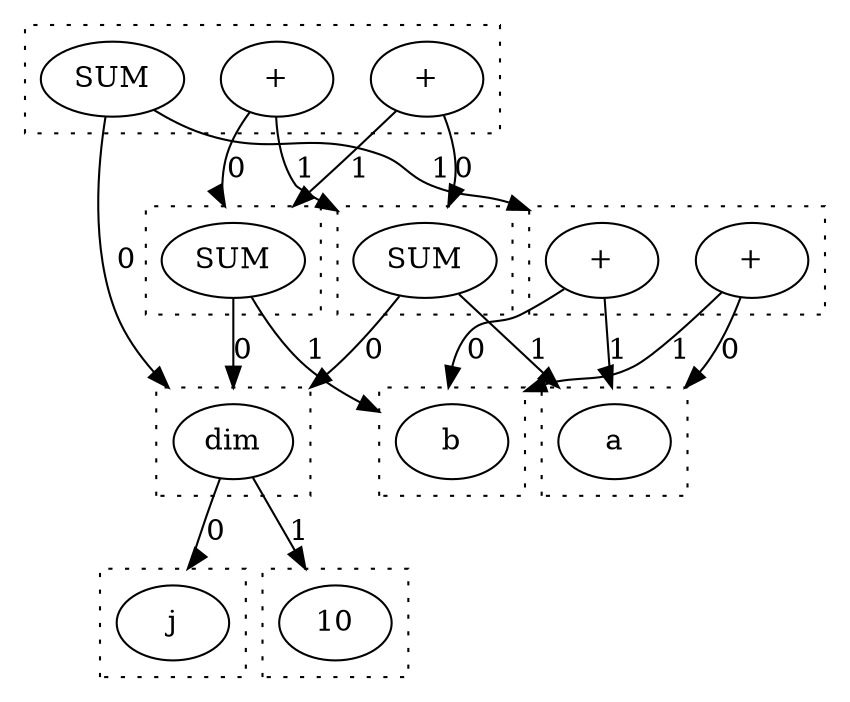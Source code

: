 digraph {
  compound=true
  subgraph cluster_0 {
    style=dotted
    0.0[label = "j"]
  }
  subgraph cluster_1 {
    style=dotted
    1.0[label = "10"]
  }
  subgraph cluster_2 {
    style=dotted
    2.0[label = "dim"]
  }
  subgraph cluster_3 {
    style=dotted
    3.0[label = "a"]
  }
  subgraph cluster_4 {
    style=dotted
    4.0[label = "b"]
  }
  subgraph cluster_5 {
    style=dotted
    5.0[label = "+"]
    5.1[label = "+"]
  }
  subgraph cluster_6 {
    style=dotted
    6.0[label = "+"]
    6.1[label = "SUM"]
    6.2[label = "+"]
  }
  subgraph cluster_8 {
    style=dotted
    8.0[label = "SUM"]
  }
  subgraph cluster_9 {
    style=dotted
    9.0[label = "SUM"]
  }
  2.0 -> 0.0 [lhead = cluster_0, label = 0]
  2.0 -> 1.0 [lhead = cluster_1, label = 1]
  5.0 -> 4.0 [lhead = cluster_4, label = 0]
  5.0 -> 3.0 [lhead = cluster_3, label = 1]
  5.1 -> 3.0 [lhead = cluster_3, label = 0]
  5.1 -> 4.0 [lhead = cluster_4, label = 1]
  6.0 -> 8.0 [lhead = cluster_8, label = 0]
  6.0 -> 9.0 [lhead = cluster_9, label = 1]
  6.1 -> 2.0 [lhead = cluster_2, label = 0]
  6.1 -> 5.0 [lhead = cluster_5, label = 1]
  6.2 -> 9.0 [lhead = cluster_9, label = 0]
  6.2 -> 8.0 [lhead = cluster_8, label = 1]
  8.0 -> 2.0 [lhead = cluster_2, label = 0]
  8.0 -> 4.0 [lhead = cluster_4, label = 1]
  9.0 -> 2.0 [lhead = cluster_2, label = 0]
  9.0 -> 3.0 [lhead = cluster_3, label = 1]
}